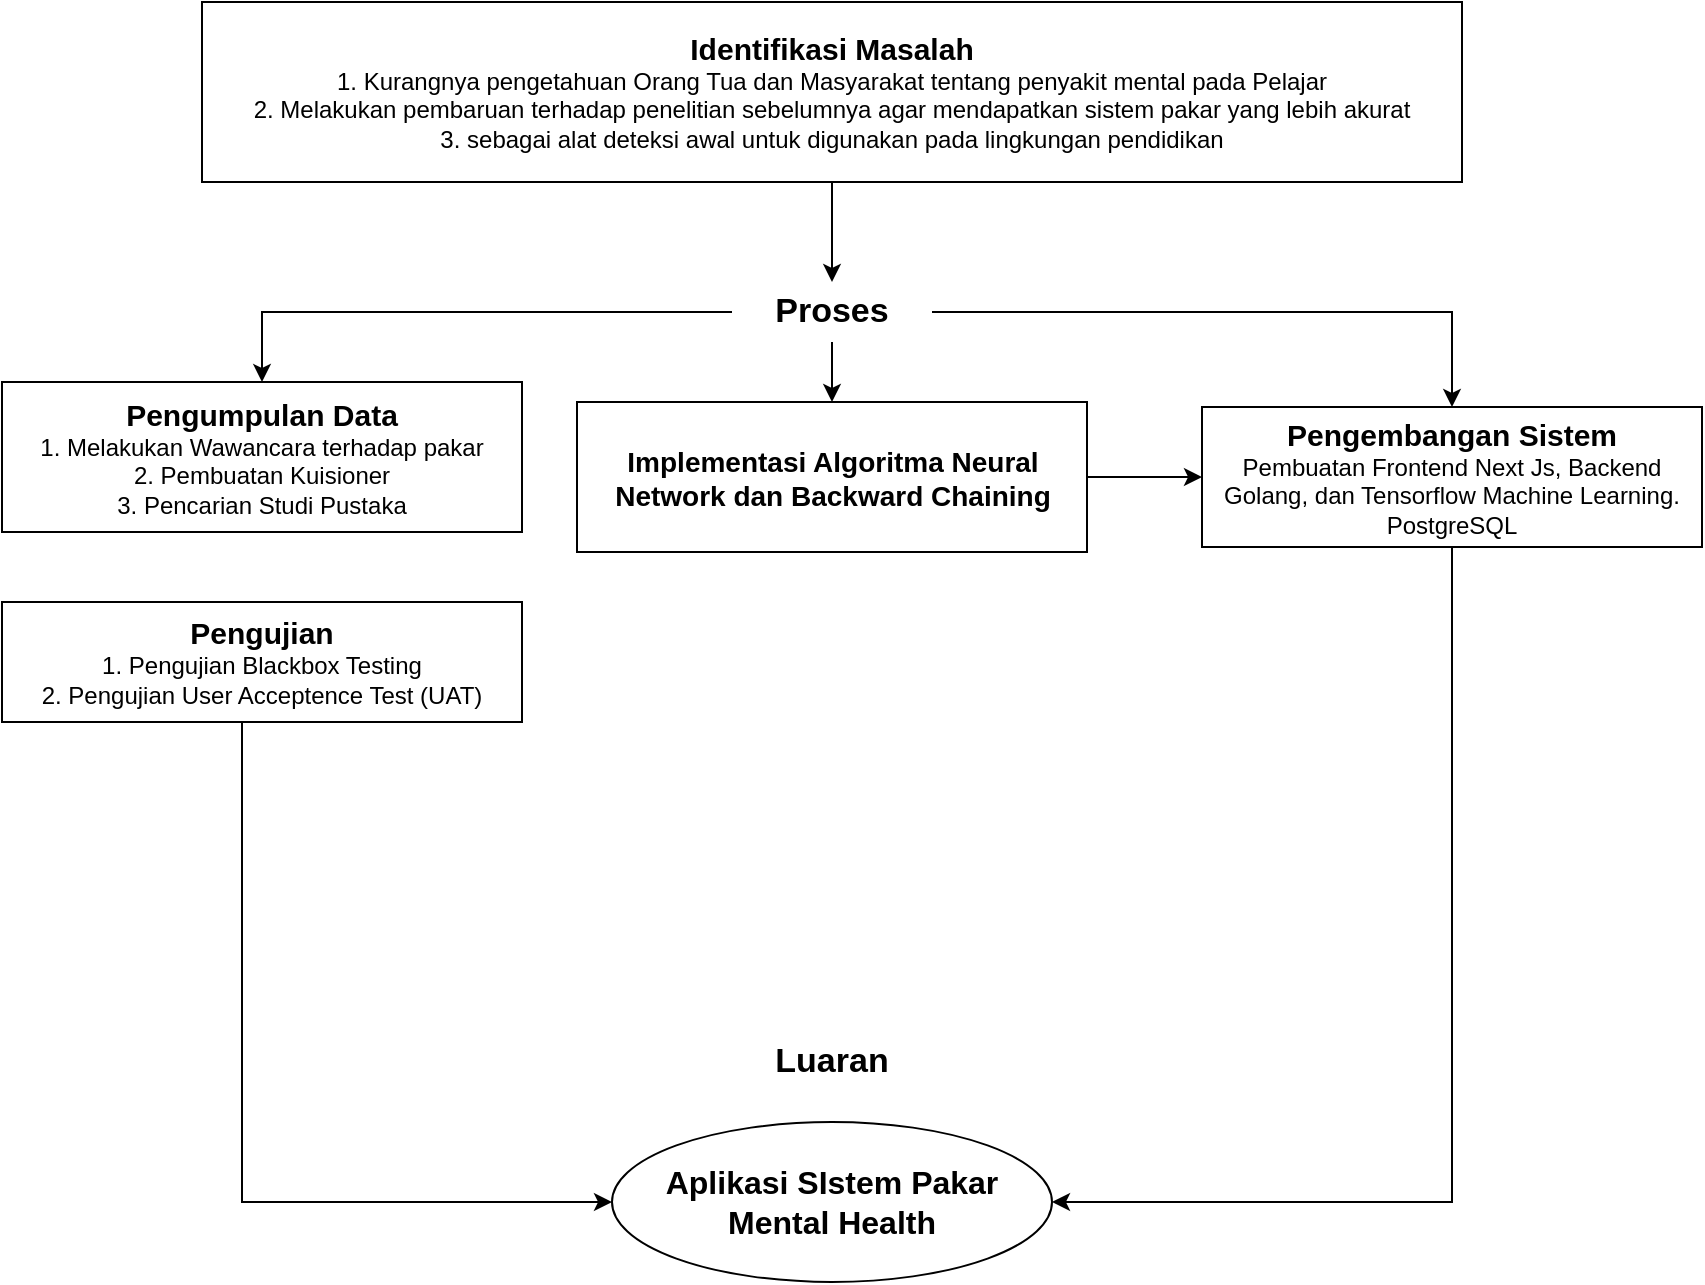 <mxfile version="28.1.1">
  <diagram name="Page-1" id="x1UjUoIHjxWdgbURlH4r">
    <mxGraphModel dx="1090" dy="561" grid="1" gridSize="10" guides="1" tooltips="1" connect="1" arrows="1" fold="1" page="1" pageScale="1" pageWidth="850" pageHeight="1100" math="0" shadow="0">
      <root>
        <mxCell id="0" />
        <mxCell id="1" parent="0" />
        <mxCell id="12v4bzmW5jH_kYYgEAes-14" style="edgeStyle=orthogonalEdgeStyle;rounded=0;orthogonalLoop=1;jettySize=auto;html=1;entryX=0.5;entryY=0;entryDx=0;entryDy=0;exitX=1;exitY=0.5;exitDx=0;exitDy=0;" parent="1" source="12v4bzmW5jH_kYYgEAes-4" target="12v4bzmW5jH_kYYgEAes-13" edge="1">
          <mxGeometry relative="1" as="geometry">
            <mxPoint x="420" y="155" as="sourcePoint" />
          </mxGeometry>
        </mxCell>
        <mxCell id="JkMn_DBRTLzkTB1-Hy5G-8" style="edgeStyle=orthogonalEdgeStyle;rounded=0;orthogonalLoop=1;jettySize=auto;html=1;entryX=0.5;entryY=0;entryDx=0;entryDy=0;" edge="1" parent="1" source="12v4bzmW5jH_kYYgEAes-4" target="12v4bzmW5jH_kYYgEAes-5">
          <mxGeometry relative="1" as="geometry" />
        </mxCell>
        <mxCell id="12v4bzmW5jH_kYYgEAes-4" value="Proses" style="text;html=1;align=center;verticalAlign=middle;whiteSpace=wrap;rounded=0;fontSize=17;fontStyle=1" parent="1" vertex="1">
          <mxGeometry x="385" y="160" width="100" height="30" as="geometry" />
        </mxCell>
        <mxCell id="12v4bzmW5jH_kYYgEAes-12" style="edgeStyle=orthogonalEdgeStyle;rounded=0;orthogonalLoop=1;jettySize=auto;html=1;exitX=0;exitY=0.5;exitDx=0;exitDy=0;entryX=0.5;entryY=0;entryDx=0;entryDy=0;" parent="1" source="12v4bzmW5jH_kYYgEAes-4" target="JkMn_DBRTLzkTB1-Hy5G-4" edge="1">
          <mxGeometry relative="1" as="geometry">
            <mxPoint x="300" y="157" as="sourcePoint" />
            <mxPoint x="131" y="210" as="targetPoint" />
          </mxGeometry>
        </mxCell>
        <mxCell id="12v4bzmW5jH_kYYgEAes-22" style="edgeStyle=orthogonalEdgeStyle;rounded=0;orthogonalLoop=1;jettySize=auto;html=1;entryX=0;entryY=0.5;entryDx=0;entryDy=0;exitX=0;exitY=0.5;exitDx=0;exitDy=0;" parent="1" source="12v4bzmW5jH_kYYgEAes-13" target="12v4bzmW5jH_kYYgEAes-13" edge="1">
          <mxGeometry relative="1" as="geometry" />
        </mxCell>
        <mxCell id="JkMn_DBRTLzkTB1-Hy5G-11" style="edgeStyle=orthogonalEdgeStyle;rounded=0;orthogonalLoop=1;jettySize=auto;html=1;entryX=1;entryY=0.5;entryDx=0;entryDy=0;exitX=0.5;exitY=1;exitDx=0;exitDy=0;" edge="1" parent="1" source="12v4bzmW5jH_kYYgEAes-13" target="12v4bzmW5jH_kYYgEAes-29">
          <mxGeometry relative="1" as="geometry">
            <Array as="points">
              <mxPoint x="745" y="620" />
            </Array>
          </mxGeometry>
        </mxCell>
        <mxCell id="12v4bzmW5jH_kYYgEAes-13" value="&lt;b&gt;&lt;font style=&quot;font-size: 15px;&quot;&gt;Pengembangan Sistem&lt;/font&gt;&lt;/b&gt;&lt;div&gt;Pembuatan Frontend Next Js, Backend Golang, dan Tensorflow Machine Learning. PostgreSQL&lt;/div&gt;" style="rounded=0;whiteSpace=wrap;html=1;" parent="1" vertex="1">
          <mxGeometry x="620" y="222.5" width="250" height="70" as="geometry" />
        </mxCell>
        <mxCell id="JkMn_DBRTLzkTB1-Hy5G-12" style="edgeStyle=orthogonalEdgeStyle;rounded=0;orthogonalLoop=1;jettySize=auto;html=1;entryX=0;entryY=0.5;entryDx=0;entryDy=0;" edge="1" parent="1" source="12v4bzmW5jH_kYYgEAes-19" target="12v4bzmW5jH_kYYgEAes-29">
          <mxGeometry relative="1" as="geometry">
            <Array as="points">
              <mxPoint x="140" y="620" />
            </Array>
          </mxGeometry>
        </mxCell>
        <mxCell id="12v4bzmW5jH_kYYgEAes-19" value="&lt;font style=&quot;font-size: 15px;&quot;&gt;&lt;b&gt;Pengujian&lt;/b&gt;&lt;/font&gt;&lt;div&gt;1. Pengujian Blackbox Testing&lt;/div&gt;&lt;div&gt;2. Pengujian User Acceptence Test (UAT)&lt;/div&gt;" style="rounded=0;whiteSpace=wrap;html=1;" parent="1" vertex="1">
          <mxGeometry x="20" y="320" width="260" height="60" as="geometry" />
        </mxCell>
        <mxCell id="12v4bzmW5jH_kYYgEAes-24" value="Luaran" style="text;html=1;align=center;verticalAlign=middle;whiteSpace=wrap;rounded=0;fontSize=17;fontStyle=1" parent="1" vertex="1">
          <mxGeometry x="385" y="530" width="100" height="40" as="geometry" />
        </mxCell>
        <mxCell id="12v4bzmW5jH_kYYgEAes-29" value="&lt;font style=&quot;font-size: 16px;&quot;&gt;Aplikasi SIstem Pakar Mental Health&lt;/font&gt;" style="ellipse;whiteSpace=wrap;html=1;fontStyle=1" parent="1" vertex="1">
          <mxGeometry x="325" y="580" width="220" height="80" as="geometry" />
        </mxCell>
        <mxCell id="JkMn_DBRTLzkTB1-Hy5G-7" style="edgeStyle=orthogonalEdgeStyle;rounded=0;orthogonalLoop=1;jettySize=auto;html=1;" edge="1" parent="1" source="JkMn_DBRTLzkTB1-Hy5G-3" target="12v4bzmW5jH_kYYgEAes-4">
          <mxGeometry relative="1" as="geometry" />
        </mxCell>
        <mxCell id="JkMn_DBRTLzkTB1-Hy5G-3" value="&lt;b&gt;&lt;font style=&quot;font-size: 15px;&quot;&gt;Identifikasi Masalah&lt;/font&gt;&lt;/b&gt;&lt;div&gt;&lt;font style=&quot;&quot;&gt;1. Kurangnya pengetahuan Orang Tua dan Masyarakat tentang penyakit mental pada Pelajar&lt;/font&gt;&lt;/div&gt;&lt;div&gt;&lt;font style=&quot;&quot;&gt;2. Melakukan pembaruan terhadap penelitian sebelumnya agar mendapatkan sistem pakar yang lebih akurat&lt;/font&gt;&lt;/div&gt;&lt;div&gt;&lt;font style=&quot;&quot;&gt;3. sebagai alat deteksi awal untuk digunakan pada lingkungan pendidikan&lt;/font&gt;&lt;/div&gt;" style="rounded=0;whiteSpace=wrap;html=1;" vertex="1" parent="1">
          <mxGeometry x="120" y="20" width="630" height="90" as="geometry" />
        </mxCell>
        <mxCell id="JkMn_DBRTLzkTB1-Hy5G-4" value="&lt;font style=&quot;font-size: 15px;&quot;&gt;&lt;b&gt;Pengumpulan Data&lt;/b&gt;&lt;/font&gt;&lt;div&gt;1. Melakukan Wawancara terhadap pakar&lt;/div&gt;&lt;div&gt;2. Pembuatan Kuisioner&lt;/div&gt;&lt;div&gt;3. Pencarian Studi Pustaka&lt;/div&gt;" style="rounded=0;whiteSpace=wrap;html=1;" vertex="1" parent="1">
          <mxGeometry x="20" y="210" width="260" height="75" as="geometry" />
        </mxCell>
        <mxCell id="JkMn_DBRTLzkTB1-Hy5G-10" value="" style="edgeStyle=orthogonalEdgeStyle;rounded=0;orthogonalLoop=1;jettySize=auto;html=1;" edge="1" parent="1" source="12v4bzmW5jH_kYYgEAes-5" target="12v4bzmW5jH_kYYgEAes-13">
          <mxGeometry relative="1" as="geometry" />
        </mxCell>
        <mxCell id="12v4bzmW5jH_kYYgEAes-5" value="&lt;span style=&quot;font-weight: 700;&quot;&gt;&lt;font style=&quot;font-size: 14px;&quot;&gt;Implementasi Algoritma Neural Network dan Backward Chaining&lt;/font&gt;&lt;/span&gt;" style="rounded=0;whiteSpace=wrap;html=1;" parent="1" vertex="1">
          <mxGeometry x="307.5" y="220" width="255" height="75" as="geometry" />
        </mxCell>
      </root>
    </mxGraphModel>
  </diagram>
</mxfile>
